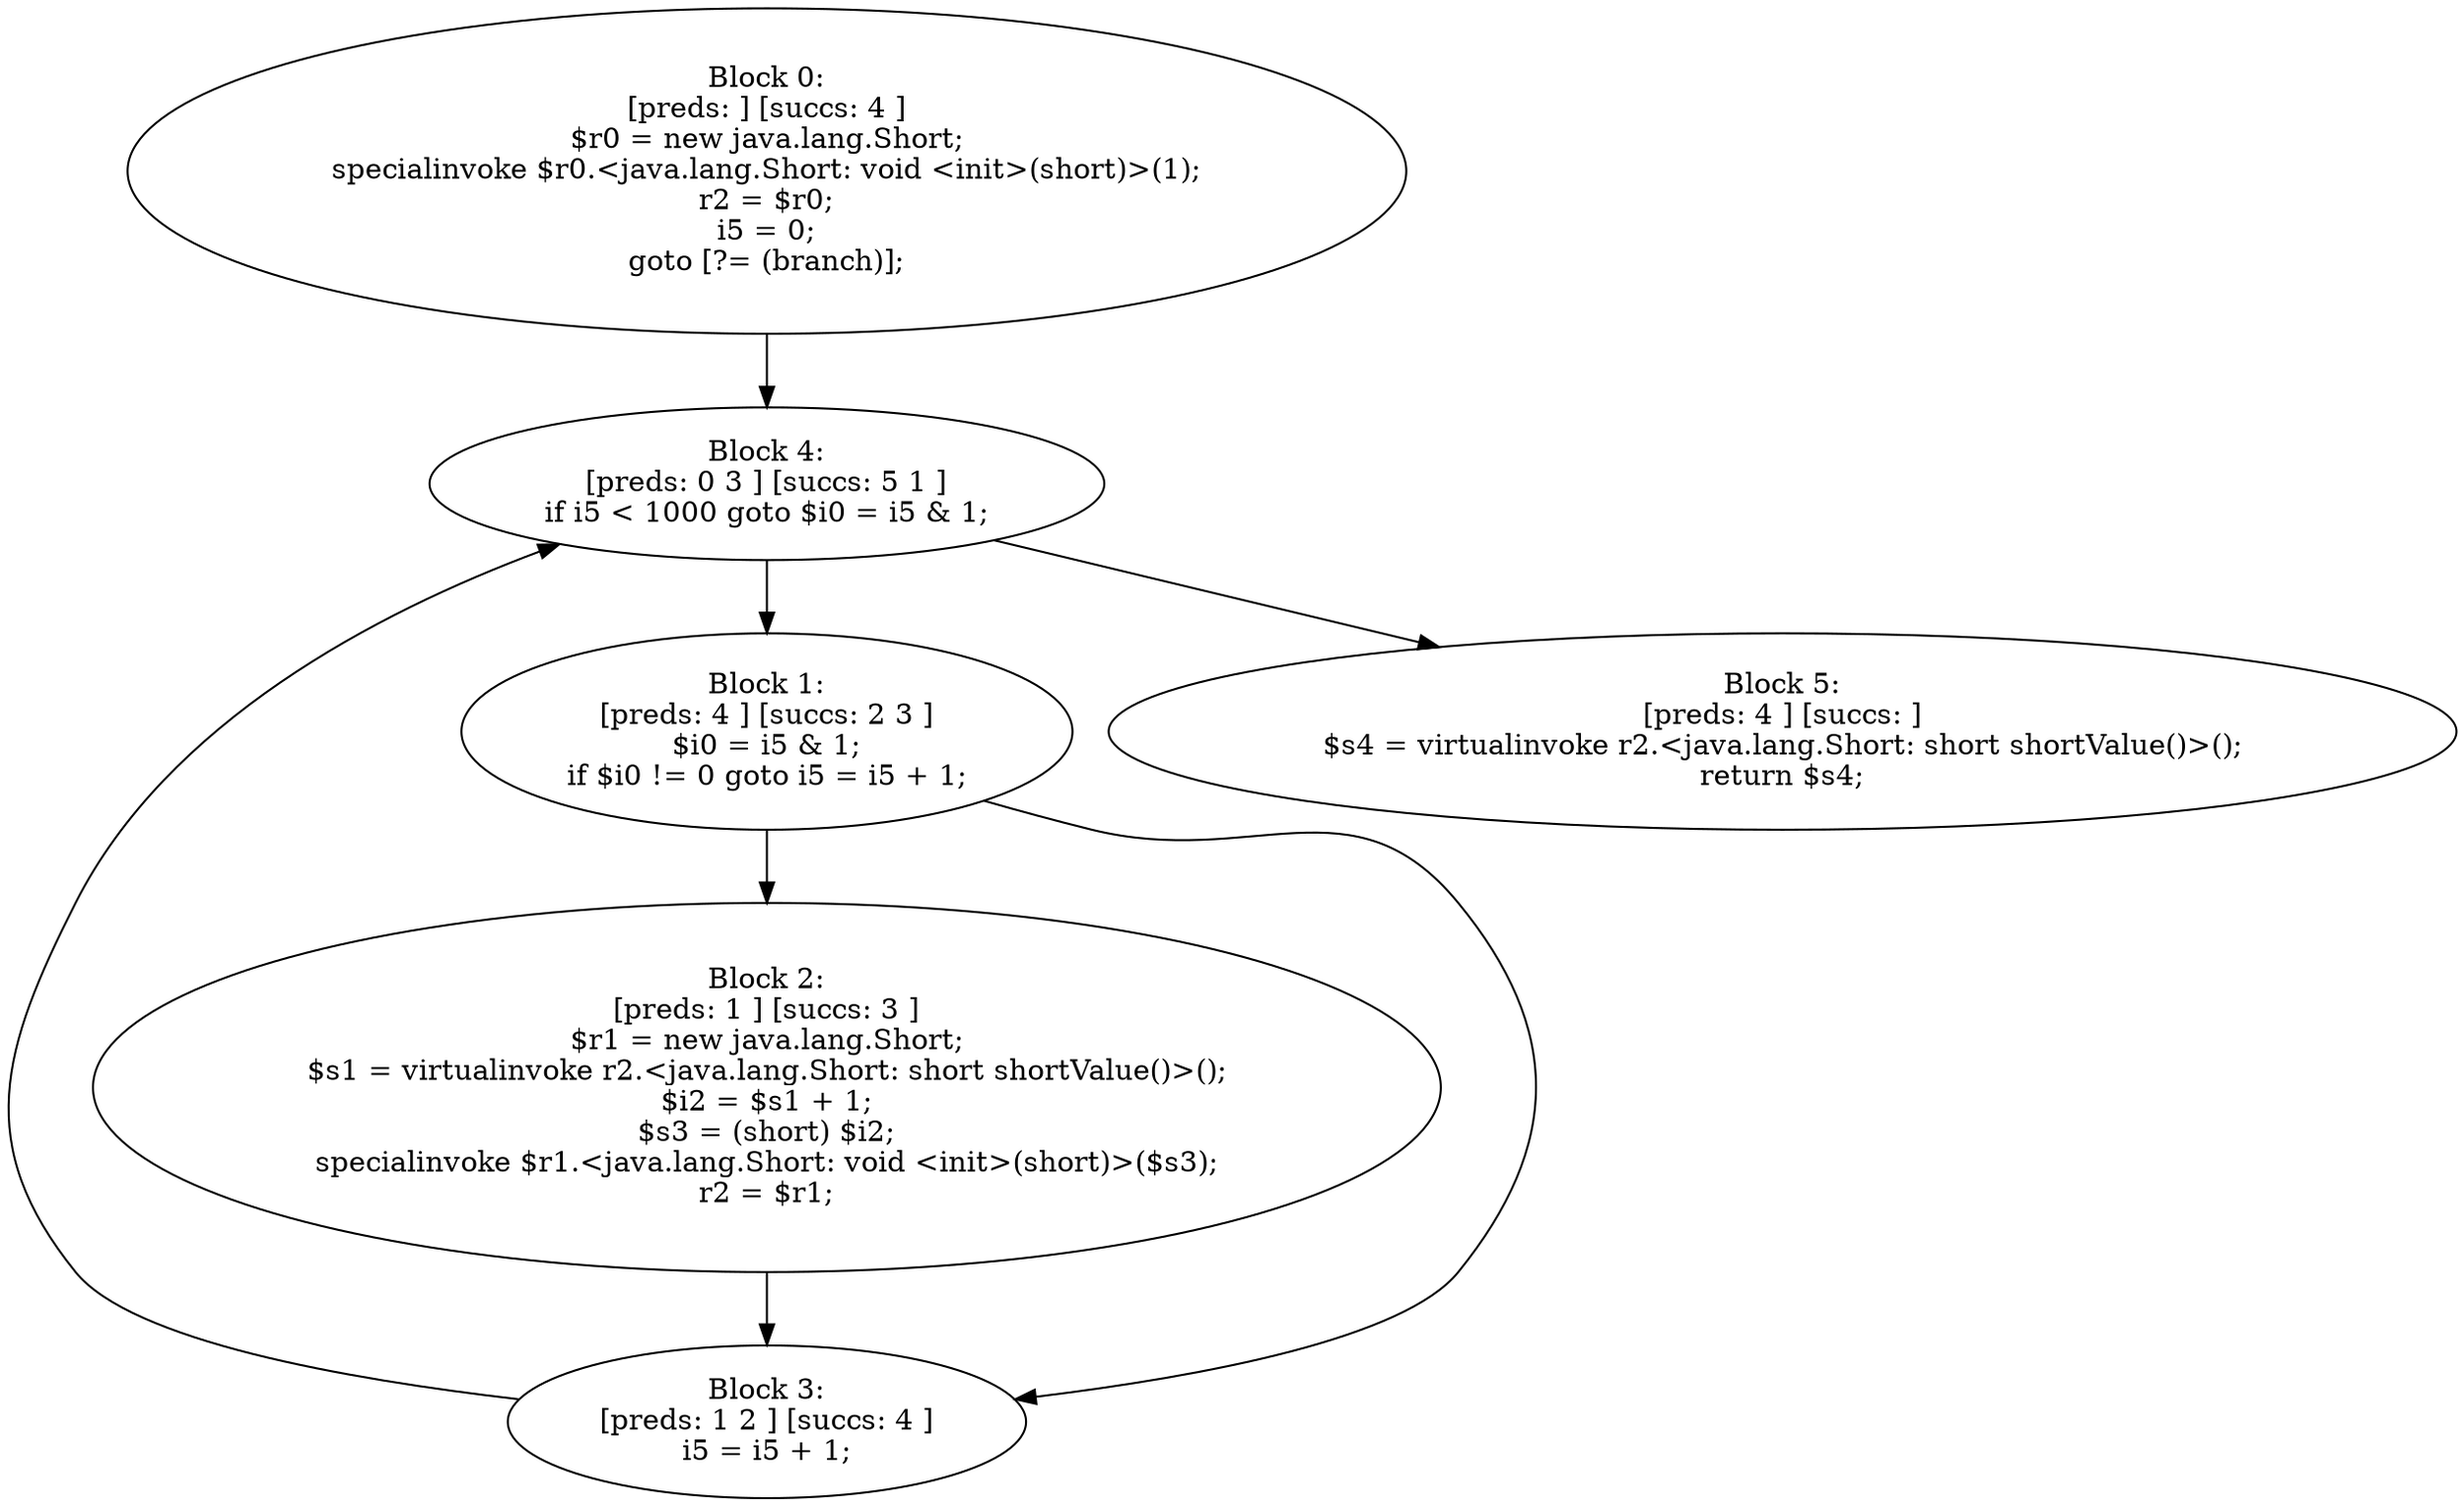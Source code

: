 digraph "unitGraph" {
    "Block 0:
[preds: ] [succs: 4 ]
$r0 = new java.lang.Short;
specialinvoke $r0.<java.lang.Short: void <init>(short)>(1);
r2 = $r0;
i5 = 0;
goto [?= (branch)];
"
    "Block 1:
[preds: 4 ] [succs: 2 3 ]
$i0 = i5 & 1;
if $i0 != 0 goto i5 = i5 + 1;
"
    "Block 2:
[preds: 1 ] [succs: 3 ]
$r1 = new java.lang.Short;
$s1 = virtualinvoke r2.<java.lang.Short: short shortValue()>();
$i2 = $s1 + 1;
$s3 = (short) $i2;
specialinvoke $r1.<java.lang.Short: void <init>(short)>($s3);
r2 = $r1;
"
    "Block 3:
[preds: 1 2 ] [succs: 4 ]
i5 = i5 + 1;
"
    "Block 4:
[preds: 0 3 ] [succs: 5 1 ]
if i5 < 1000 goto $i0 = i5 & 1;
"
    "Block 5:
[preds: 4 ] [succs: ]
$s4 = virtualinvoke r2.<java.lang.Short: short shortValue()>();
return $s4;
"
    "Block 0:
[preds: ] [succs: 4 ]
$r0 = new java.lang.Short;
specialinvoke $r0.<java.lang.Short: void <init>(short)>(1);
r2 = $r0;
i5 = 0;
goto [?= (branch)];
"->"Block 4:
[preds: 0 3 ] [succs: 5 1 ]
if i5 < 1000 goto $i0 = i5 & 1;
";
    "Block 1:
[preds: 4 ] [succs: 2 3 ]
$i0 = i5 & 1;
if $i0 != 0 goto i5 = i5 + 1;
"->"Block 2:
[preds: 1 ] [succs: 3 ]
$r1 = new java.lang.Short;
$s1 = virtualinvoke r2.<java.lang.Short: short shortValue()>();
$i2 = $s1 + 1;
$s3 = (short) $i2;
specialinvoke $r1.<java.lang.Short: void <init>(short)>($s3);
r2 = $r1;
";
    "Block 1:
[preds: 4 ] [succs: 2 3 ]
$i0 = i5 & 1;
if $i0 != 0 goto i5 = i5 + 1;
"->"Block 3:
[preds: 1 2 ] [succs: 4 ]
i5 = i5 + 1;
";
    "Block 2:
[preds: 1 ] [succs: 3 ]
$r1 = new java.lang.Short;
$s1 = virtualinvoke r2.<java.lang.Short: short shortValue()>();
$i2 = $s1 + 1;
$s3 = (short) $i2;
specialinvoke $r1.<java.lang.Short: void <init>(short)>($s3);
r2 = $r1;
"->"Block 3:
[preds: 1 2 ] [succs: 4 ]
i5 = i5 + 1;
";
    "Block 3:
[preds: 1 2 ] [succs: 4 ]
i5 = i5 + 1;
"->"Block 4:
[preds: 0 3 ] [succs: 5 1 ]
if i5 < 1000 goto $i0 = i5 & 1;
";
    "Block 4:
[preds: 0 3 ] [succs: 5 1 ]
if i5 < 1000 goto $i0 = i5 & 1;
"->"Block 5:
[preds: 4 ] [succs: ]
$s4 = virtualinvoke r2.<java.lang.Short: short shortValue()>();
return $s4;
";
    "Block 4:
[preds: 0 3 ] [succs: 5 1 ]
if i5 < 1000 goto $i0 = i5 & 1;
"->"Block 1:
[preds: 4 ] [succs: 2 3 ]
$i0 = i5 & 1;
if $i0 != 0 goto i5 = i5 + 1;
";
}
